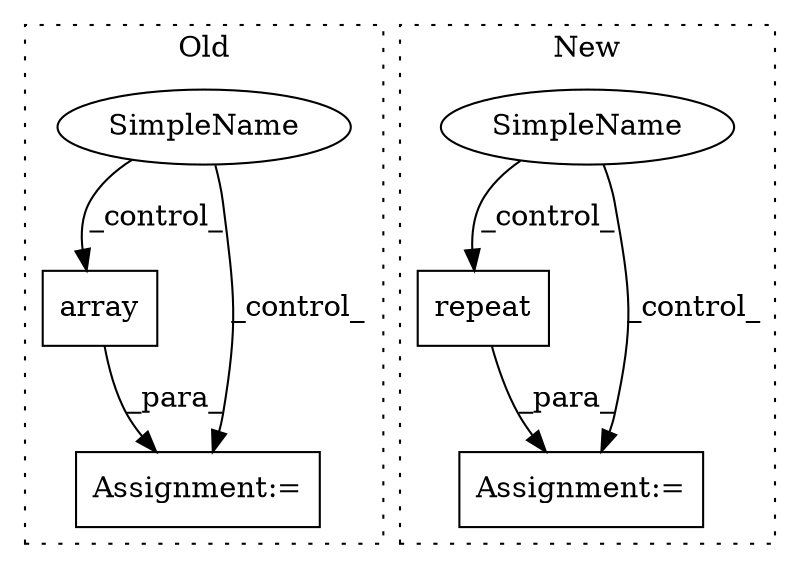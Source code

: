 digraph G {
subgraph cluster0 {
1 [label="array" a="32" s="3051,3077" l="6,1" shape="box"];
4 [label="Assignment:=" a="7" s="3044" l="1" shape="box"];
6 [label="SimpleName" a="42" s="" l="" shape="ellipse"];
label = "Old";
style="dotted";
}
subgraph cluster1 {
2 [label="repeat" a="32" s="2986,3081" l="7,1" shape="box"];
3 [label="Assignment:=" a="7" s="2979" l="1" shape="box"];
5 [label="SimpleName" a="42" s="" l="" shape="ellipse"];
label = "New";
style="dotted";
}
1 -> 4 [label="_para_"];
2 -> 3 [label="_para_"];
5 -> 2 [label="_control_"];
5 -> 3 [label="_control_"];
6 -> 1 [label="_control_"];
6 -> 4 [label="_control_"];
}